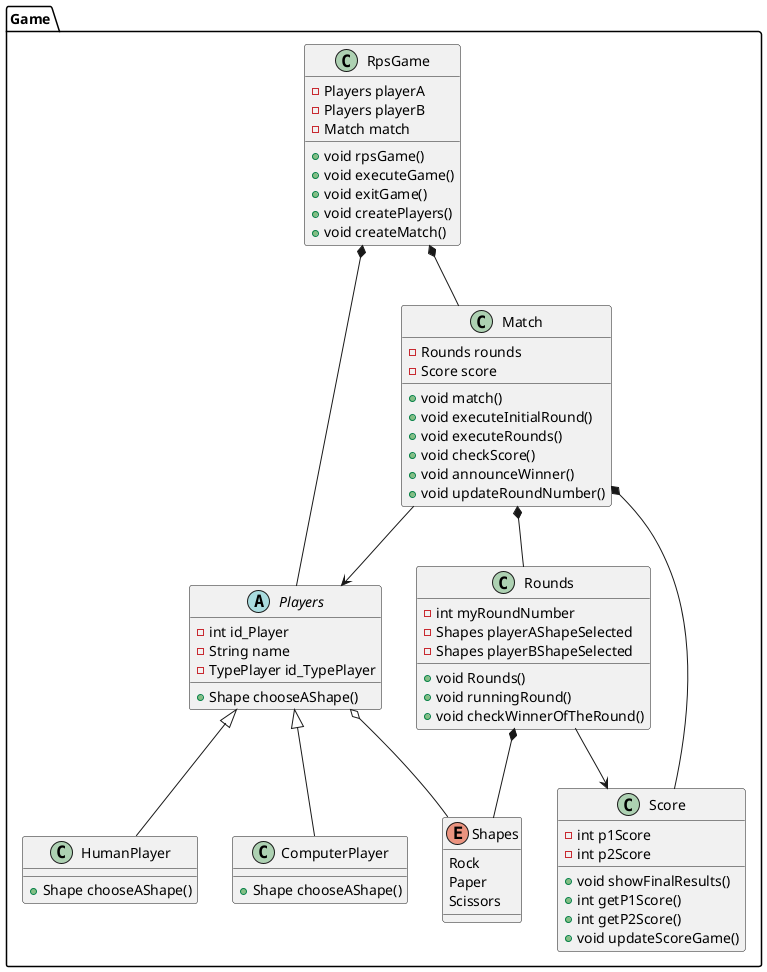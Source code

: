 @startuml ClassDiagram

Package Game {
abstract class Players{
    - int id_Player
    - String name
    - TypePlayer id_TypePlayer
    + Shape chooseAShape()
}
class HumanPlayer{
    + Shape chooseAShape()
}
class ComputerPlayer{
    + Shape chooseAShape()
}
class Score{
    - int p1Score
    - int p2Score
    + void showFinalResults()
    + int getP1Score()
    + int getP2Score()
    + void updateScoreGame()
}
class Rounds{
    - int myRoundNumber
    - Shapes playerAShapeSelected
    - Shapes playerBShapeSelected
    + void Rounds()
    + void runningRound()
    + void checkWinnerOfTheRound()
}

class Match{
    - Rounds rounds
    - Score score
    + void match()
    + void executeInitialRound()
    + void executeRounds()
    + void checkScore()
    + void announceWinner()
    + void updateRoundNumber()
}

class RpsGame{            
    - Players playerA
    - Players playerB
    - Match match

    + void rpsGame()
    + void executeGame()
    + void exitGame()
    + void createPlayers()
    + void createMatch()
}

enum Shapes{
    Rock
    Paper
    Scissors
}

RpsGame *-- Players
RpsGame *-- Match

Players o-- Shapes
Match --> Players
Players <|-- HumanPlayer
Players <|-- ComputerPlayer

Rounds --> Score
Rounds *-- Shapes
Match *-- Rounds
Match *-- Score

}
@enduml